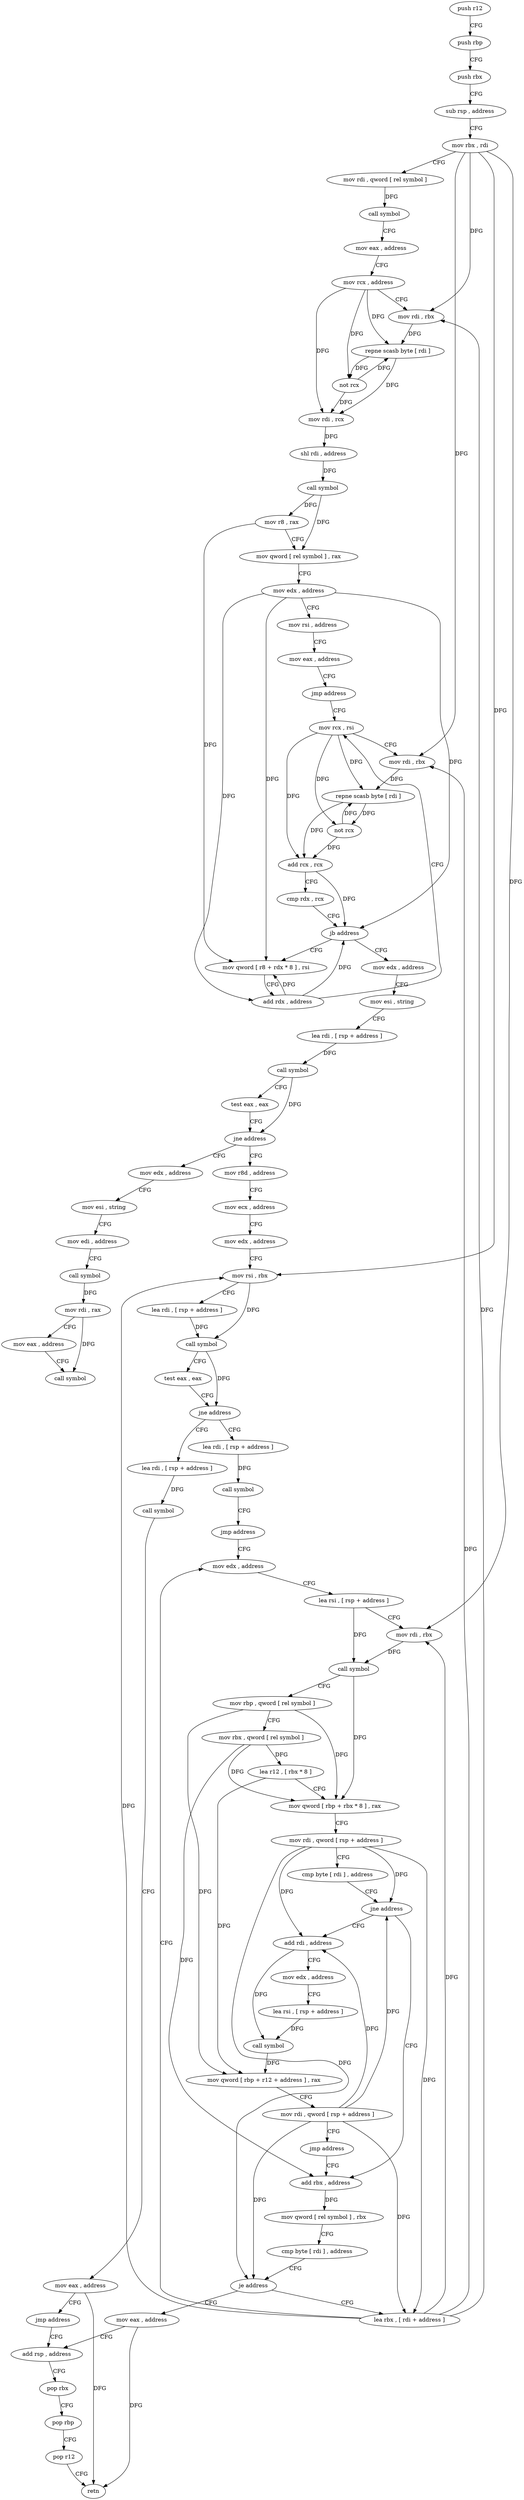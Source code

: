 digraph "func" {
"4215336" [label = "push r12" ]
"4215338" [label = "push rbp" ]
"4215339" [label = "push rbx" ]
"4215340" [label = "sub rsp , address" ]
"4215344" [label = "mov rbx , rdi" ]
"4215347" [label = "mov rdi , qword [ rel symbol ]" ]
"4215354" [label = "call symbol" ]
"4215359" [label = "mov eax , address" ]
"4215364" [label = "mov rcx , address" ]
"4215371" [label = "mov rdi , rbx" ]
"4215374" [label = "repne scasb byte [ rdi ]" ]
"4215376" [label = "not rcx" ]
"4215379" [label = "mov rdi , rcx" ]
"4215382" [label = "shl rdi , address" ]
"4215386" [label = "call symbol" ]
"4215391" [label = "mov r8 , rax" ]
"4215394" [label = "mov qword [ rel symbol ] , rax" ]
"4215401" [label = "mov edx , address" ]
"4215406" [label = "mov rsi , address" ]
"4215413" [label = "mov eax , address" ]
"4215418" [label = "jmp address" ]
"4215428" [label = "mov rcx , rsi" ]
"4215431" [label = "mov rdi , rbx" ]
"4215434" [label = "repne scasb byte [ rdi ]" ]
"4215436" [label = "not rcx" ]
"4215439" [label = "add rcx , rcx" ]
"4215442" [label = "cmp rdx , rcx" ]
"4215445" [label = "jb address" ]
"4215420" [label = "mov qword [ r8 + rdx * 8 ] , rsi" ]
"4215447" [label = "mov edx , address" ]
"4215424" [label = "add rdx , address" ]
"4215452" [label = "mov esi , string" ]
"4215457" [label = "lea rdi , [ rsp + address ]" ]
"4215462" [label = "call symbol" ]
"4215467" [label = "test eax , eax" ]
"4215469" [label = "jne address" ]
"4215516" [label = "mov edx , address" ]
"4215471" [label = "mov r8d , address" ]
"4215521" [label = "mov esi , string" ]
"4215526" [label = "mov edi , address" ]
"4215531" [label = "call symbol" ]
"4215536" [label = "mov rdi , rax" ]
"4215539" [label = "mov eax , address" ]
"4215544" [label = "call symbol" ]
"4215477" [label = "mov ecx , address" ]
"4215482" [label = "mov edx , address" ]
"4215487" [label = "mov rsi , rbx" ]
"4215490" [label = "lea rdi , [ rsp + address ]" ]
"4215495" [label = "call symbol" ]
"4215500" [label = "test eax , eax" ]
"4215502" [label = "jne address" ]
"4215549" [label = "lea rdi , [ rsp + address ]" ]
"4215504" [label = "lea rdi , [ rsp + address ]" ]
"4215554" [label = "call symbol" ]
"4215559" [label = "mov eax , address" ]
"4215564" [label = "jmp address" ]
"4215677" [label = "add rsp , address" ]
"4215509" [label = "call symbol" ]
"4215514" [label = "jmp address" ]
"4215586" [label = "mov edx , address" ]
"4215681" [label = "pop rbx" ]
"4215682" [label = "pop rbp" ]
"4215683" [label = "pop r12" ]
"4215685" [label = "retn" ]
"4215591" [label = "lea rsi , [ rsp + address ]" ]
"4215596" [label = "mov rdi , rbx" ]
"4215599" [label = "call symbol" ]
"4215604" [label = "mov rbp , qword [ rel symbol ]" ]
"4215611" [label = "mov rbx , qword [ rel symbol ]" ]
"4215618" [label = "lea r12 , [ rbx * 8 ]" ]
"4215626" [label = "mov qword [ rbp + rbx * 8 ] , rax" ]
"4215631" [label = "mov rdi , qword [ rsp + address ]" ]
"4215636" [label = "cmp byte [ rdi ] , address" ]
"4215639" [label = "jne address" ]
"4215566" [label = "add rbx , address" ]
"4215641" [label = "add rdi , address" ]
"4215570" [label = "mov qword [ rel symbol ] , rbx" ]
"4215577" [label = "cmp byte [ rdi ] , address" ]
"4215580" [label = "je address" ]
"4215672" [label = "mov eax , address" ]
"4215582" [label = "lea rbx , [ rdi + address ]" ]
"4215645" [label = "mov edx , address" ]
"4215650" [label = "lea rsi , [ rsp + address ]" ]
"4215655" [label = "call symbol" ]
"4215660" [label = "mov qword [ rbp + r12 + address ] , rax" ]
"4215665" [label = "mov rdi , qword [ rsp + address ]" ]
"4215670" [label = "jmp address" ]
"4215336" -> "4215338" [ label = "CFG" ]
"4215338" -> "4215339" [ label = "CFG" ]
"4215339" -> "4215340" [ label = "CFG" ]
"4215340" -> "4215344" [ label = "CFG" ]
"4215344" -> "4215347" [ label = "CFG" ]
"4215344" -> "4215371" [ label = "DFG" ]
"4215344" -> "4215431" [ label = "DFG" ]
"4215344" -> "4215487" [ label = "DFG" ]
"4215344" -> "4215596" [ label = "DFG" ]
"4215347" -> "4215354" [ label = "DFG" ]
"4215354" -> "4215359" [ label = "CFG" ]
"4215359" -> "4215364" [ label = "CFG" ]
"4215364" -> "4215371" [ label = "CFG" ]
"4215364" -> "4215374" [ label = "DFG" ]
"4215364" -> "4215376" [ label = "DFG" ]
"4215364" -> "4215379" [ label = "DFG" ]
"4215371" -> "4215374" [ label = "DFG" ]
"4215374" -> "4215376" [ label = "DFG" ]
"4215374" -> "4215379" [ label = "DFG" ]
"4215376" -> "4215379" [ label = "DFG" ]
"4215376" -> "4215374" [ label = "DFG" ]
"4215379" -> "4215382" [ label = "DFG" ]
"4215382" -> "4215386" [ label = "DFG" ]
"4215386" -> "4215391" [ label = "DFG" ]
"4215386" -> "4215394" [ label = "DFG" ]
"4215391" -> "4215394" [ label = "CFG" ]
"4215391" -> "4215420" [ label = "DFG" ]
"4215394" -> "4215401" [ label = "CFG" ]
"4215401" -> "4215406" [ label = "CFG" ]
"4215401" -> "4215445" [ label = "DFG" ]
"4215401" -> "4215420" [ label = "DFG" ]
"4215401" -> "4215424" [ label = "DFG" ]
"4215406" -> "4215413" [ label = "CFG" ]
"4215413" -> "4215418" [ label = "CFG" ]
"4215418" -> "4215428" [ label = "CFG" ]
"4215428" -> "4215431" [ label = "CFG" ]
"4215428" -> "4215434" [ label = "DFG" ]
"4215428" -> "4215436" [ label = "DFG" ]
"4215428" -> "4215439" [ label = "DFG" ]
"4215431" -> "4215434" [ label = "DFG" ]
"4215434" -> "4215436" [ label = "DFG" ]
"4215434" -> "4215439" [ label = "DFG" ]
"4215436" -> "4215439" [ label = "DFG" ]
"4215436" -> "4215434" [ label = "DFG" ]
"4215439" -> "4215442" [ label = "CFG" ]
"4215439" -> "4215445" [ label = "DFG" ]
"4215442" -> "4215445" [ label = "CFG" ]
"4215445" -> "4215420" [ label = "CFG" ]
"4215445" -> "4215447" [ label = "CFG" ]
"4215420" -> "4215424" [ label = "CFG" ]
"4215447" -> "4215452" [ label = "CFG" ]
"4215424" -> "4215428" [ label = "CFG" ]
"4215424" -> "4215420" [ label = "DFG" ]
"4215424" -> "4215445" [ label = "DFG" ]
"4215452" -> "4215457" [ label = "CFG" ]
"4215457" -> "4215462" [ label = "DFG" ]
"4215462" -> "4215467" [ label = "CFG" ]
"4215462" -> "4215469" [ label = "DFG" ]
"4215467" -> "4215469" [ label = "CFG" ]
"4215469" -> "4215516" [ label = "CFG" ]
"4215469" -> "4215471" [ label = "CFG" ]
"4215516" -> "4215521" [ label = "CFG" ]
"4215471" -> "4215477" [ label = "CFG" ]
"4215521" -> "4215526" [ label = "CFG" ]
"4215526" -> "4215531" [ label = "CFG" ]
"4215531" -> "4215536" [ label = "DFG" ]
"4215536" -> "4215539" [ label = "CFG" ]
"4215536" -> "4215544" [ label = "DFG" ]
"4215539" -> "4215544" [ label = "CFG" ]
"4215477" -> "4215482" [ label = "CFG" ]
"4215482" -> "4215487" [ label = "CFG" ]
"4215487" -> "4215490" [ label = "CFG" ]
"4215487" -> "4215495" [ label = "DFG" ]
"4215490" -> "4215495" [ label = "DFG" ]
"4215495" -> "4215500" [ label = "CFG" ]
"4215495" -> "4215502" [ label = "DFG" ]
"4215500" -> "4215502" [ label = "CFG" ]
"4215502" -> "4215549" [ label = "CFG" ]
"4215502" -> "4215504" [ label = "CFG" ]
"4215549" -> "4215554" [ label = "DFG" ]
"4215504" -> "4215509" [ label = "DFG" ]
"4215554" -> "4215559" [ label = "CFG" ]
"4215559" -> "4215564" [ label = "CFG" ]
"4215559" -> "4215685" [ label = "DFG" ]
"4215564" -> "4215677" [ label = "CFG" ]
"4215677" -> "4215681" [ label = "CFG" ]
"4215509" -> "4215514" [ label = "CFG" ]
"4215514" -> "4215586" [ label = "CFG" ]
"4215586" -> "4215591" [ label = "CFG" ]
"4215681" -> "4215682" [ label = "CFG" ]
"4215682" -> "4215683" [ label = "CFG" ]
"4215683" -> "4215685" [ label = "CFG" ]
"4215591" -> "4215596" [ label = "CFG" ]
"4215591" -> "4215599" [ label = "DFG" ]
"4215596" -> "4215599" [ label = "DFG" ]
"4215599" -> "4215604" [ label = "CFG" ]
"4215599" -> "4215626" [ label = "DFG" ]
"4215604" -> "4215611" [ label = "CFG" ]
"4215604" -> "4215626" [ label = "DFG" ]
"4215604" -> "4215660" [ label = "DFG" ]
"4215611" -> "4215618" [ label = "DFG" ]
"4215611" -> "4215626" [ label = "DFG" ]
"4215611" -> "4215566" [ label = "DFG" ]
"4215618" -> "4215626" [ label = "CFG" ]
"4215618" -> "4215660" [ label = "DFG" ]
"4215626" -> "4215631" [ label = "CFG" ]
"4215631" -> "4215636" [ label = "CFG" ]
"4215631" -> "4215639" [ label = "DFG" ]
"4215631" -> "4215580" [ label = "DFG" ]
"4215631" -> "4215641" [ label = "DFG" ]
"4215631" -> "4215582" [ label = "DFG" ]
"4215636" -> "4215639" [ label = "CFG" ]
"4215639" -> "4215566" [ label = "CFG" ]
"4215639" -> "4215641" [ label = "CFG" ]
"4215566" -> "4215570" [ label = "DFG" ]
"4215641" -> "4215645" [ label = "CFG" ]
"4215641" -> "4215655" [ label = "DFG" ]
"4215570" -> "4215577" [ label = "CFG" ]
"4215577" -> "4215580" [ label = "CFG" ]
"4215580" -> "4215672" [ label = "CFG" ]
"4215580" -> "4215582" [ label = "CFG" ]
"4215672" -> "4215677" [ label = "CFG" ]
"4215672" -> "4215685" [ label = "DFG" ]
"4215582" -> "4215586" [ label = "CFG" ]
"4215582" -> "4215371" [ label = "DFG" ]
"4215582" -> "4215431" [ label = "DFG" ]
"4215582" -> "4215487" [ label = "DFG" ]
"4215582" -> "4215596" [ label = "DFG" ]
"4215645" -> "4215650" [ label = "CFG" ]
"4215650" -> "4215655" [ label = "DFG" ]
"4215655" -> "4215660" [ label = "DFG" ]
"4215660" -> "4215665" [ label = "CFG" ]
"4215665" -> "4215670" [ label = "CFG" ]
"4215665" -> "4215639" [ label = "DFG" ]
"4215665" -> "4215580" [ label = "DFG" ]
"4215665" -> "4215641" [ label = "DFG" ]
"4215665" -> "4215582" [ label = "DFG" ]
"4215670" -> "4215566" [ label = "CFG" ]
}
